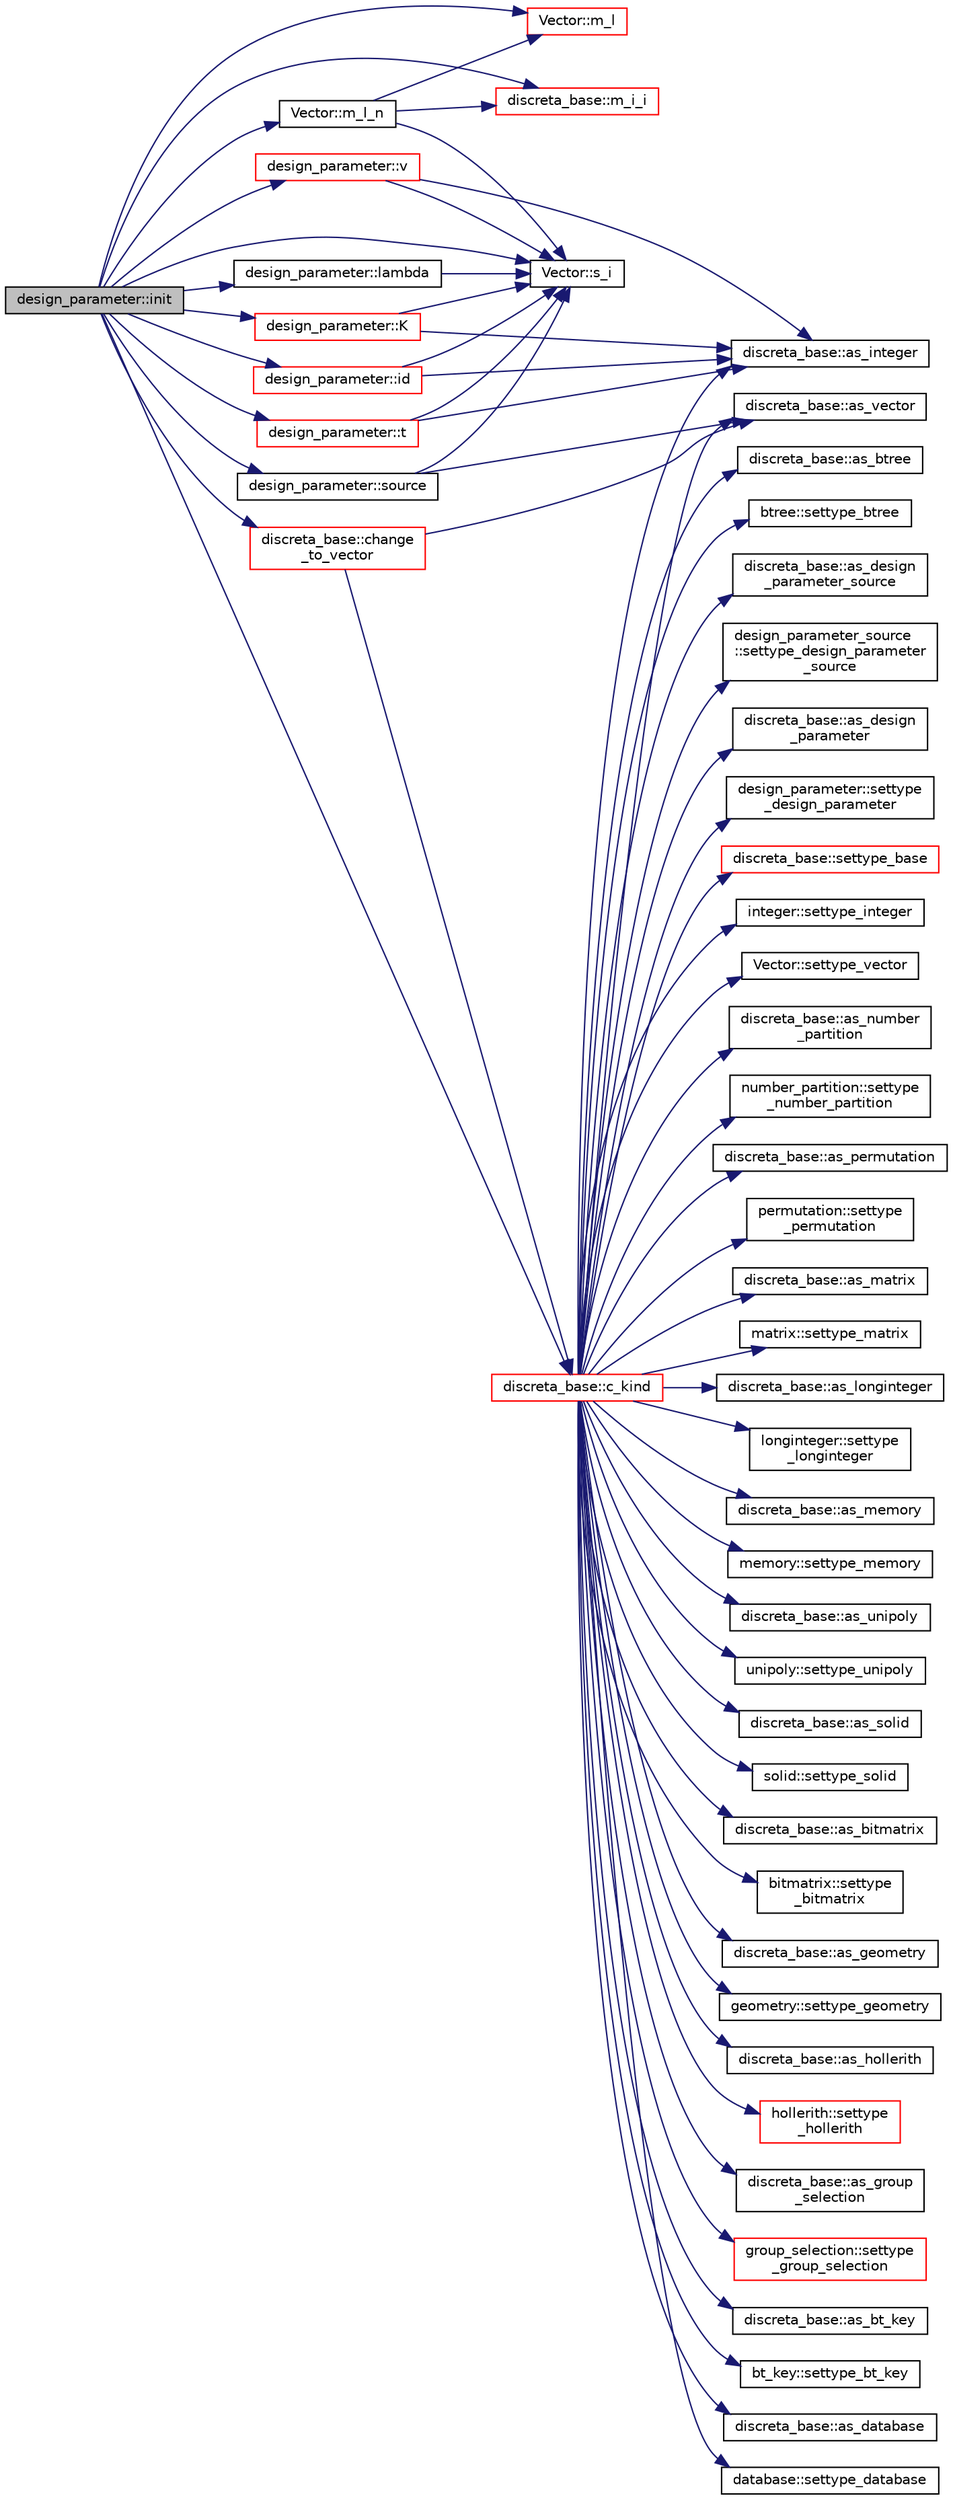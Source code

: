 digraph "design_parameter::init"
{
  edge [fontname="Helvetica",fontsize="10",labelfontname="Helvetica",labelfontsize="10"];
  node [fontname="Helvetica",fontsize="10",shape=record];
  rankdir="LR";
  Node1025 [label="design_parameter::init",height=0.2,width=0.4,color="black", fillcolor="grey75", style="filled", fontcolor="black"];
  Node1025 -> Node1026 [color="midnightblue",fontsize="10",style="solid",fontname="Helvetica"];
  Node1026 [label="Vector::m_l_n",height=0.2,width=0.4,color="black", fillcolor="white", style="filled",URL="$d5/db2/class_vector.html#a5c7c126e6266ecdc832c5ce5bc1cca2f"];
  Node1026 -> Node1027 [color="midnightblue",fontsize="10",style="solid",fontname="Helvetica"];
  Node1027 [label="Vector::m_l",height=0.2,width=0.4,color="red", fillcolor="white", style="filled",URL="$d5/db2/class_vector.html#a00f5520c2a6b4f5282a1a8bcf8ea74eb"];
  Node1026 -> Node1077 [color="midnightblue",fontsize="10",style="solid",fontname="Helvetica"];
  Node1077 [label="Vector::s_i",height=0.2,width=0.4,color="black", fillcolor="white", style="filled",URL="$d5/db2/class_vector.html#a1c4fe1752523df8119f70dd550244871"];
  Node1026 -> Node1078 [color="midnightblue",fontsize="10",style="solid",fontname="Helvetica"];
  Node1078 [label="discreta_base::m_i_i",height=0.2,width=0.4,color="red", fillcolor="white", style="filled",URL="$d7/d71/classdiscreta__base.html#aa231464a9d4bc233f66608021c9ad997"];
  Node1025 -> Node1080 [color="midnightblue",fontsize="10",style="solid",fontname="Helvetica"];
  Node1080 [label="discreta_base::c_kind",height=0.2,width=0.4,color="red", fillcolor="white", style="filled",URL="$d7/d71/classdiscreta__base.html#adc2ff61589c2d083688e7a43f333cb62"];
  Node1080 -> Node1081 [color="midnightblue",fontsize="10",style="solid",fontname="Helvetica"];
  Node1081 [label="discreta_base::settype_base",height=0.2,width=0.4,color="red", fillcolor="white", style="filled",URL="$d7/d71/classdiscreta__base.html#a4f42899a89447d1c3993ea07c38f8ad4"];
  Node1080 -> Node1037 [color="midnightblue",fontsize="10",style="solid",fontname="Helvetica"];
  Node1037 [label="discreta_base::as_integer",height=0.2,width=0.4,color="black", fillcolor="white", style="filled",URL="$d7/d71/classdiscreta__base.html#a00d7691eaf874fd283d942692fe8dd26"];
  Node1080 -> Node1082 [color="midnightblue",fontsize="10",style="solid",fontname="Helvetica"];
  Node1082 [label="integer::settype_integer",height=0.2,width=0.4,color="black", fillcolor="white", style="filled",URL="$d0/de5/classinteger.html#a6265c65ef311229acd513d748faba796"];
  Node1080 -> Node1039 [color="midnightblue",fontsize="10",style="solid",fontname="Helvetica"];
  Node1039 [label="discreta_base::as_vector",height=0.2,width=0.4,color="black", fillcolor="white", style="filled",URL="$d7/d71/classdiscreta__base.html#a7bdd6cae39c380b128ee9e17e42cf020"];
  Node1080 -> Node1083 [color="midnightblue",fontsize="10",style="solid",fontname="Helvetica"];
  Node1083 [label="Vector::settype_vector",height=0.2,width=0.4,color="black", fillcolor="white", style="filled",URL="$d5/db2/class_vector.html#a34e0d00b18c051f23904a8429fa6c8b4"];
  Node1080 -> Node1042 [color="midnightblue",fontsize="10",style="solid",fontname="Helvetica"];
  Node1042 [label="discreta_base::as_number\l_partition",height=0.2,width=0.4,color="black", fillcolor="white", style="filled",URL="$d7/d71/classdiscreta__base.html#a307aa09de0e925d46697707968ffab00"];
  Node1080 -> Node1084 [color="midnightblue",fontsize="10",style="solid",fontname="Helvetica"];
  Node1084 [label="number_partition::settype\l_number_partition",height=0.2,width=0.4,color="black", fillcolor="white", style="filled",URL="$df/d50/classnumber__partition.html#a3aaec1b557758f643ffc8555bbc358be"];
  Node1080 -> Node1044 [color="midnightblue",fontsize="10",style="solid",fontname="Helvetica"];
  Node1044 [label="discreta_base::as_permutation",height=0.2,width=0.4,color="black", fillcolor="white", style="filled",URL="$d7/d71/classdiscreta__base.html#aa4e72f36a82984239b12ae831e131098"];
  Node1080 -> Node1085 [color="midnightblue",fontsize="10",style="solid",fontname="Helvetica"];
  Node1085 [label="permutation::settype\l_permutation",height=0.2,width=0.4,color="black", fillcolor="white", style="filled",URL="$d0/d08/classpermutation.html#af1eea29f86195cede9562e444664c28c"];
  Node1080 -> Node1046 [color="midnightblue",fontsize="10",style="solid",fontname="Helvetica"];
  Node1046 [label="discreta_base::as_matrix",height=0.2,width=0.4,color="black", fillcolor="white", style="filled",URL="$d7/d71/classdiscreta__base.html#ae4d7f56d917a4707b838fbffde6467ff"];
  Node1080 -> Node1086 [color="midnightblue",fontsize="10",style="solid",fontname="Helvetica"];
  Node1086 [label="matrix::settype_matrix",height=0.2,width=0.4,color="black", fillcolor="white", style="filled",URL="$d1/d8d/classmatrix.html#a1780283a64a789e4084d792683d276bb"];
  Node1080 -> Node1049 [color="midnightblue",fontsize="10",style="solid",fontname="Helvetica"];
  Node1049 [label="discreta_base::as_longinteger",height=0.2,width=0.4,color="black", fillcolor="white", style="filled",URL="$d7/d71/classdiscreta__base.html#a20a094639eb711b10c8694c51937f7cd"];
  Node1080 -> Node1087 [color="midnightblue",fontsize="10",style="solid",fontname="Helvetica"];
  Node1087 [label="longinteger::settype\l_longinteger",height=0.2,width=0.4,color="black", fillcolor="white", style="filled",URL="$d3/d71/classlonginteger.html#ae5f811ece8df31b9ff114368a18e1dc5"];
  Node1080 -> Node1052 [color="midnightblue",fontsize="10",style="solid",fontname="Helvetica"];
  Node1052 [label="discreta_base::as_memory",height=0.2,width=0.4,color="black", fillcolor="white", style="filled",URL="$d7/d71/classdiscreta__base.html#ad94b2d7dce0cd4fa22db57f6e79c4bd2"];
  Node1080 -> Node1088 [color="midnightblue",fontsize="10",style="solid",fontname="Helvetica"];
  Node1088 [label="memory::settype_memory",height=0.2,width=0.4,color="black", fillcolor="white", style="filled",URL="$d8/d99/classmemory.html#a33aae277f9b8fe36b02e9d5da895451b"];
  Node1080 -> Node1054 [color="midnightblue",fontsize="10",style="solid",fontname="Helvetica"];
  Node1054 [label="discreta_base::as_unipoly",height=0.2,width=0.4,color="black", fillcolor="white", style="filled",URL="$d7/d71/classdiscreta__base.html#ad50d8027f039fe5c2478cddb243adc9d"];
  Node1080 -> Node1089 [color="midnightblue",fontsize="10",style="solid",fontname="Helvetica"];
  Node1089 [label="unipoly::settype_unipoly",height=0.2,width=0.4,color="black", fillcolor="white", style="filled",URL="$d1/d89/classunipoly.html#a8db854fcc85c5e1150b1f1b1c005c95b"];
  Node1080 -> Node1056 [color="midnightblue",fontsize="10",style="solid",fontname="Helvetica"];
  Node1056 [label="discreta_base::as_solid",height=0.2,width=0.4,color="black", fillcolor="white", style="filled",URL="$d7/d71/classdiscreta__base.html#a1fc5f2b85ec97ab0a69dd64903c970a5"];
  Node1080 -> Node1090 [color="midnightblue",fontsize="10",style="solid",fontname="Helvetica"];
  Node1090 [label="solid::settype_solid",height=0.2,width=0.4,color="black", fillcolor="white", style="filled",URL="$d8/def/classsolid.html#a775bd4821f75a8aee4ea3d4335ff90e0"];
  Node1080 -> Node1058 [color="midnightblue",fontsize="10",style="solid",fontname="Helvetica"];
  Node1058 [label="discreta_base::as_bitmatrix",height=0.2,width=0.4,color="black", fillcolor="white", style="filled",URL="$d7/d71/classdiscreta__base.html#a071ad54ea8ef6c9d1d15f532e5a76df6"];
  Node1080 -> Node1091 [color="midnightblue",fontsize="10",style="solid",fontname="Helvetica"];
  Node1091 [label="bitmatrix::settype\l_bitmatrix",height=0.2,width=0.4,color="black", fillcolor="white", style="filled",URL="$de/dc8/classbitmatrix.html#acb571d947f9526665ebbdc0ce3e2a973"];
  Node1080 -> Node1060 [color="midnightblue",fontsize="10",style="solid",fontname="Helvetica"];
  Node1060 [label="discreta_base::as_geometry",height=0.2,width=0.4,color="black", fillcolor="white", style="filled",URL="$d7/d71/classdiscreta__base.html#a38fc7b4cdd830703e9d87354b79bc5c8"];
  Node1080 -> Node1092 [color="midnightblue",fontsize="10",style="solid",fontname="Helvetica"];
  Node1092 [label="geometry::settype_geometry",height=0.2,width=0.4,color="black", fillcolor="white", style="filled",URL="$da/d44/classgeometry.html#ab4a336baba6a3f56f5ffa053a5be5ba7"];
  Node1080 -> Node1062 [color="midnightblue",fontsize="10",style="solid",fontname="Helvetica"];
  Node1062 [label="discreta_base::as_hollerith",height=0.2,width=0.4,color="black", fillcolor="white", style="filled",URL="$d7/d71/classdiscreta__base.html#a3e66f82711f314710107e2f29e589690"];
  Node1080 -> Node1093 [color="midnightblue",fontsize="10",style="solid",fontname="Helvetica"];
  Node1093 [label="hollerith::settype\l_hollerith",height=0.2,width=0.4,color="red", fillcolor="white", style="filled",URL="$d8/d99/classhollerith.html#a23bbd4acfc88a0e90f1245f243f51f76"];
  Node1080 -> Node1064 [color="midnightblue",fontsize="10",style="solid",fontname="Helvetica"];
  Node1064 [label="discreta_base::as_group\l_selection",height=0.2,width=0.4,color="black", fillcolor="white", style="filled",URL="$d7/d71/classdiscreta__base.html#aae1bac4883c567718bef9fb610abbdc8"];
  Node1080 -> Node1095 [color="midnightblue",fontsize="10",style="solid",fontname="Helvetica"];
  Node1095 [label="group_selection::settype\l_group_selection",height=0.2,width=0.4,color="red", fillcolor="white", style="filled",URL="$d6/db0/classgroup__selection.html#a015ed73b7b8d784bedd4d11ac1fc0ec1"];
  Node1080 -> Node1066 [color="midnightblue",fontsize="10",style="solid",fontname="Helvetica"];
  Node1066 [label="discreta_base::as_bt_key",height=0.2,width=0.4,color="black", fillcolor="white", style="filled",URL="$d7/d71/classdiscreta__base.html#a2734c6e08dca17cf6588bd5064ec1b9f"];
  Node1080 -> Node1097 [color="midnightblue",fontsize="10",style="solid",fontname="Helvetica"];
  Node1097 [label="bt_key::settype_bt_key",height=0.2,width=0.4,color="black", fillcolor="white", style="filled",URL="$d1/de5/classbt__key.html#a352bb10beb7c789d8d29373035824800"];
  Node1080 -> Node1068 [color="midnightblue",fontsize="10",style="solid",fontname="Helvetica"];
  Node1068 [label="discreta_base::as_database",height=0.2,width=0.4,color="black", fillcolor="white", style="filled",URL="$d7/d71/classdiscreta__base.html#ab055d39d58210a2b03ba3d33703b09a9"];
  Node1080 -> Node1098 [color="midnightblue",fontsize="10",style="solid",fontname="Helvetica"];
  Node1098 [label="database::settype_database",height=0.2,width=0.4,color="black", fillcolor="white", style="filled",URL="$db/d72/classdatabase.html#a014639aa001462e480eb1f3984839b72"];
  Node1080 -> Node1070 [color="midnightblue",fontsize="10",style="solid",fontname="Helvetica"];
  Node1070 [label="discreta_base::as_btree",height=0.2,width=0.4,color="black", fillcolor="white", style="filled",URL="$d7/d71/classdiscreta__base.html#a78e76674cef2ec113c17989c11288778"];
  Node1080 -> Node1099 [color="midnightblue",fontsize="10",style="solid",fontname="Helvetica"];
  Node1099 [label="btree::settype_btree",height=0.2,width=0.4,color="black", fillcolor="white", style="filled",URL="$dd/db0/classbtree.html#a5a1b9773c848908a6050cc733d2d9780"];
  Node1080 -> Node1072 [color="midnightblue",fontsize="10",style="solid",fontname="Helvetica"];
  Node1072 [label="discreta_base::as_design\l_parameter_source",height=0.2,width=0.4,color="black", fillcolor="white", style="filled",URL="$d7/d71/classdiscreta__base.html#a59cbf837c6582ded5bc586265d13d81a"];
  Node1080 -> Node1100 [color="midnightblue",fontsize="10",style="solid",fontname="Helvetica"];
  Node1100 [label="design_parameter_source\l::settype_design_parameter\l_source",height=0.2,width=0.4,color="black", fillcolor="white", style="filled",URL="$df/d4b/classdesign__parameter__source.html#a3af3b851df87bd1661fb9c9ce18822c8"];
  Node1080 -> Node1074 [color="midnightblue",fontsize="10",style="solid",fontname="Helvetica"];
  Node1074 [label="discreta_base::as_design\l_parameter",height=0.2,width=0.4,color="black", fillcolor="white", style="filled",URL="$d7/d71/classdiscreta__base.html#aab24ff38ea1c5471ab3de42e014d0f2a"];
  Node1080 -> Node1101 [color="midnightblue",fontsize="10",style="solid",fontname="Helvetica"];
  Node1101 [label="design_parameter::settype\l_design_parameter",height=0.2,width=0.4,color="black", fillcolor="white", style="filled",URL="$da/d94/classdesign__parameter.html#a8b19d277f2b7d09c2531a527dfc0359e"];
  Node1025 -> Node1103 [color="midnightblue",fontsize="10",style="solid",fontname="Helvetica"];
  Node1103 [label="design_parameter::id",height=0.2,width=0.4,color="red", fillcolor="white", style="filled",URL="$da/d94/classdesign__parameter.html#ae83312a3e4d40a0ce15b649d3fe3ff19"];
  Node1103 -> Node1077 [color="midnightblue",fontsize="10",style="solid",fontname="Helvetica"];
  Node1103 -> Node1037 [color="midnightblue",fontsize="10",style="solid",fontname="Helvetica"];
  Node1025 -> Node1105 [color="midnightblue",fontsize="10",style="solid",fontname="Helvetica"];
  Node1105 [label="design_parameter::t",height=0.2,width=0.4,color="red", fillcolor="white", style="filled",URL="$da/d94/classdesign__parameter.html#acf428913d279e62bcadc66b34303ece2"];
  Node1105 -> Node1077 [color="midnightblue",fontsize="10",style="solid",fontname="Helvetica"];
  Node1105 -> Node1037 [color="midnightblue",fontsize="10",style="solid",fontname="Helvetica"];
  Node1025 -> Node1106 [color="midnightblue",fontsize="10",style="solid",fontname="Helvetica"];
  Node1106 [label="design_parameter::v",height=0.2,width=0.4,color="red", fillcolor="white", style="filled",URL="$da/d94/classdesign__parameter.html#a4fb1a94211c5a14072a459038b87a3ed"];
  Node1106 -> Node1077 [color="midnightblue",fontsize="10",style="solid",fontname="Helvetica"];
  Node1106 -> Node1037 [color="midnightblue",fontsize="10",style="solid",fontname="Helvetica"];
  Node1025 -> Node1107 [color="midnightblue",fontsize="10",style="solid",fontname="Helvetica"];
  Node1107 [label="design_parameter::K",height=0.2,width=0.4,color="red", fillcolor="white", style="filled",URL="$da/d94/classdesign__parameter.html#a0960cd8a9ce482e57708344085b8d5ee"];
  Node1107 -> Node1077 [color="midnightblue",fontsize="10",style="solid",fontname="Helvetica"];
  Node1107 -> Node1037 [color="midnightblue",fontsize="10",style="solid",fontname="Helvetica"];
  Node1025 -> Node1108 [color="midnightblue",fontsize="10",style="solid",fontname="Helvetica"];
  Node1108 [label="design_parameter::lambda",height=0.2,width=0.4,color="black", fillcolor="white", style="filled",URL="$da/d94/classdesign__parameter.html#a53f496a4ef883ba3c06b500e48b238f5"];
  Node1108 -> Node1077 [color="midnightblue",fontsize="10",style="solid",fontname="Helvetica"];
  Node1025 -> Node1078 [color="midnightblue",fontsize="10",style="solid",fontname="Helvetica"];
  Node1025 -> Node1077 [color="midnightblue",fontsize="10",style="solid",fontname="Helvetica"];
  Node1025 -> Node1109 [color="midnightblue",fontsize="10",style="solid",fontname="Helvetica"];
  Node1109 [label="discreta_base::change\l_to_vector",height=0.2,width=0.4,color="red", fillcolor="white", style="filled",URL="$d7/d71/classdiscreta__base.html#a66186d19c55ad54af11e2a040a763c38"];
  Node1109 -> Node1080 [color="midnightblue",fontsize="10",style="solid",fontname="Helvetica"];
  Node1109 -> Node1039 [color="midnightblue",fontsize="10",style="solid",fontname="Helvetica"];
  Node1025 -> Node1110 [color="midnightblue",fontsize="10",style="solid",fontname="Helvetica"];
  Node1110 [label="design_parameter::source",height=0.2,width=0.4,color="black", fillcolor="white", style="filled",URL="$da/d94/classdesign__parameter.html#a7285d5775f7a1b5ee30d82fb3148c7f6"];
  Node1110 -> Node1077 [color="midnightblue",fontsize="10",style="solid",fontname="Helvetica"];
  Node1110 -> Node1039 [color="midnightblue",fontsize="10",style="solid",fontname="Helvetica"];
  Node1025 -> Node1027 [color="midnightblue",fontsize="10",style="solid",fontname="Helvetica"];
}
